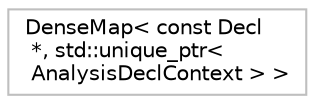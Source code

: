 digraph "Graphical Class Hierarchy"
{
 // LATEX_PDF_SIZE
  bgcolor="transparent";
  edge [fontname="Helvetica",fontsize="10",labelfontname="Helvetica",labelfontsize="10"];
  node [fontname="Helvetica",fontsize="10",shape=record];
  rankdir="LR";
  Node0 [label="DenseMap\< const Decl\l *, std::unique_ptr\<\l AnalysisDeclContext \> \>",height=0.2,width=0.4,color="grey75",tooltip=" "];
}
